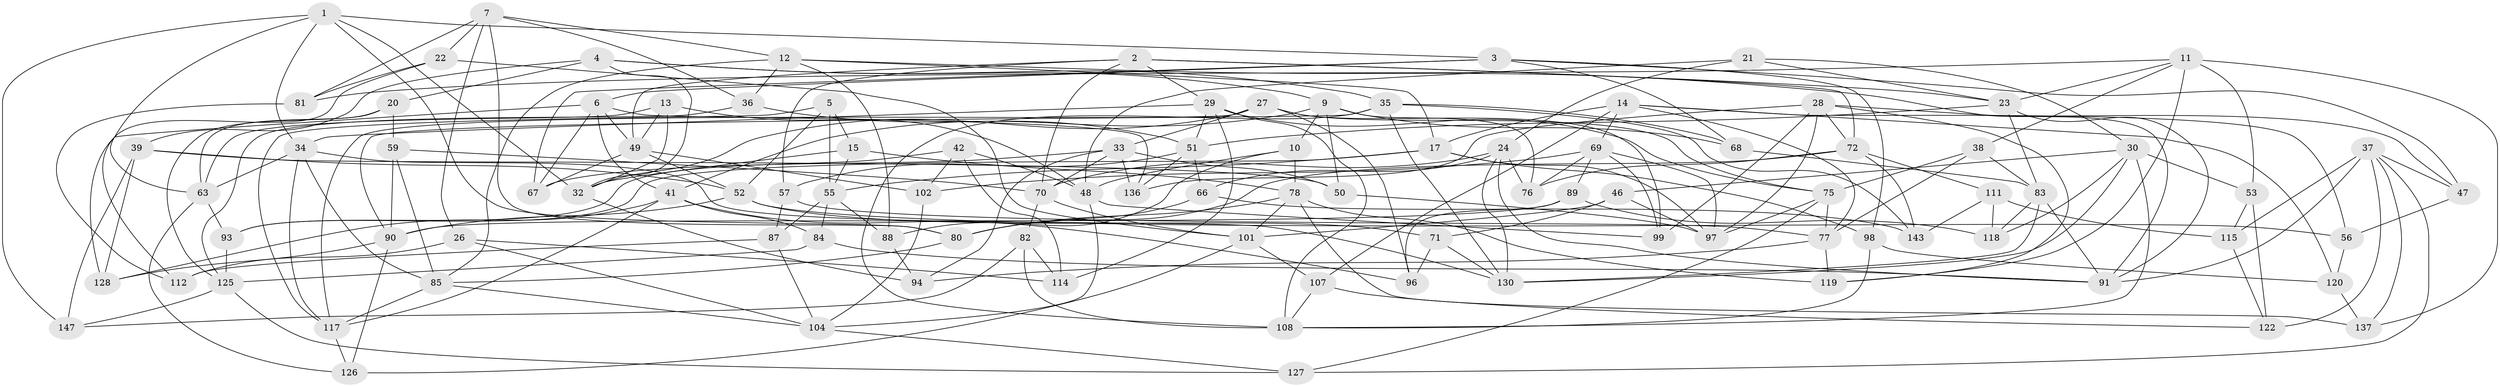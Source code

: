 // original degree distribution, {4: 1.0}
// Generated by graph-tools (version 1.1) at 2025/42/03/06/25 10:42:16]
// undirected, 99 vertices, 245 edges
graph export_dot {
graph [start="1"]
  node [color=gray90,style=filled];
  1 [super="+8"];
  2 [super="+43"];
  3 [super="+95"];
  4 [super="+19"];
  5;
  6 [super="+45"];
  7 [super="+16"];
  9 [super="+18"];
  10;
  11 [super="+58"];
  12 [super="+100"];
  13;
  14 [super="+25"];
  15;
  17 [super="+54"];
  20;
  21;
  22;
  23 [super="+44"];
  24 [super="+60"];
  26;
  27 [super="+62"];
  28 [super="+79"];
  29 [super="+31"];
  30 [super="+61"];
  32 [super="+141"];
  33 [super="+139"];
  34 [super="+64"];
  35 [super="+40"];
  36;
  37 [super="+86"];
  38;
  39 [super="+124"];
  41 [super="+65"];
  42;
  46;
  47;
  48 [super="+73"];
  49 [super="+110"];
  50;
  51 [super="+109"];
  52 [super="+135"];
  53;
  55 [super="+113"];
  56;
  57;
  59;
  63 [super="+106"];
  66;
  67;
  68;
  69 [super="+133"];
  70 [super="+74"];
  71;
  72 [super="+92"];
  75 [super="+121"];
  76;
  77 [super="+134"];
  78 [super="+116"];
  80 [super="+142"];
  81;
  82;
  83 [super="+105"];
  84;
  85 [super="+103"];
  87;
  88;
  89;
  90 [super="+145"];
  91 [super="+131"];
  93;
  94;
  96;
  97 [super="+138"];
  98;
  99;
  101 [super="+132"];
  102;
  104 [super="+140"];
  107;
  108 [super="+123"];
  111;
  112;
  114;
  115;
  117 [super="+144"];
  118;
  119;
  120;
  122;
  125 [super="+129"];
  126;
  127;
  128;
  130 [super="+146"];
  136;
  137;
  143;
  147;
  1 -- 3;
  1 -- 147;
  1 -- 80;
  1 -- 32;
  1 -- 34;
  1 -- 63;
  2 -- 57;
  2 -- 49;
  2 -- 29;
  2 -- 72;
  2 -- 70;
  2 -- 23;
  3 -- 67;
  3 -- 6;
  3 -- 98;
  3 -- 68;
  3 -- 47;
  4 -- 9;
  4 -- 32;
  4 -- 20;
  4 -- 39 [weight=2];
  4 -- 35;
  5 -- 55;
  5 -- 117;
  5 -- 15;
  5 -- 52;
  6 -- 136;
  6 -- 67;
  6 -- 128;
  6 -- 41;
  6 -- 49;
  7 -- 22;
  7 -- 36;
  7 -- 81;
  7 -- 26;
  7 -- 12;
  7 -- 80;
  9 -- 50;
  9 -- 76;
  9 -- 10;
  9 -- 68;
  9 -- 41;
  10 -- 88;
  10 -- 78;
  10 -- 48;
  11 -- 53;
  11 -- 119;
  11 -- 23;
  11 -- 81;
  11 -- 137;
  11 -- 38;
  12 -- 88;
  12 -- 36;
  12 -- 91;
  12 -- 17;
  12 -- 85;
  13 -- 49;
  13 -- 32;
  13 -- 48;
  13 -- 63;
  14 -- 120;
  14 -- 77;
  14 -- 107;
  14 -- 56;
  14 -- 17;
  14 -- 69;
  15 -- 78;
  15 -- 55;
  15 -- 32;
  17 -- 93;
  17 -- 98;
  17 -- 97;
  17 -- 55;
  20 -- 63;
  20 -- 59;
  20 -- 125;
  21 -- 23;
  21 -- 24;
  21 -- 30;
  21 -- 48;
  22 -- 81;
  22 -- 112;
  22 -- 101;
  23 -- 83;
  23 -- 91;
  23 -- 51;
  24 -- 66;
  24 -- 130;
  24 -- 91;
  24 -- 76;
  24 -- 70;
  26 -- 112;
  26 -- 114;
  26 -- 104;
  27 -- 75;
  27 -- 99;
  27 -- 33;
  27 -- 32;
  27 -- 96;
  27 -- 117;
  28 -- 119;
  28 -- 136;
  28 -- 72;
  28 -- 99;
  28 -- 47;
  28 -- 97;
  29 -- 51;
  29 -- 34;
  29 -- 75;
  29 -- 114;
  29 -- 108;
  30 -- 53;
  30 -- 130;
  30 -- 118;
  30 -- 46;
  30 -- 108;
  32 -- 94;
  33 -- 50;
  33 -- 136;
  33 -- 70;
  33 -- 67;
  33 -- 94;
  34 -- 130;
  34 -- 85;
  34 -- 117;
  34 -- 63;
  35 -- 68;
  35 -- 130;
  35 -- 90;
  35 -- 143;
  35 -- 108;
  36 -- 125;
  36 -- 51;
  37 -- 122;
  37 -- 47;
  37 -- 137;
  37 -- 91;
  37 -- 115;
  37 -- 127;
  38 -- 83;
  38 -- 77;
  38 -- 75;
  39 -- 50;
  39 -- 128;
  39 -- 147;
  39 -- 52;
  41 -- 96;
  41 -- 84;
  41 -- 128;
  41 -- 117;
  42 -- 114;
  42 -- 93;
  42 -- 48;
  42 -- 102;
  46 -- 101;
  46 -- 71;
  46 -- 97;
  47 -- 56;
  48 -- 104;
  48 -- 99;
  49 -- 67;
  49 -- 102;
  49 -- 52;
  50 -- 97;
  51 -- 57;
  51 -- 66;
  51 -- 136;
  52 -- 56;
  52 -- 90;
  52 -- 71;
  53 -- 115;
  53 -- 122;
  55 -- 87;
  55 -- 88;
  55 -- 84;
  56 -- 120;
  57 -- 87;
  57 -- 77;
  59 -- 90;
  59 -- 70;
  59 -- 85;
  63 -- 93;
  63 -- 126;
  66 -- 80;
  66 -- 143;
  68 -- 83;
  69 -- 89;
  69 -- 102;
  69 -- 97;
  69 -- 99;
  69 -- 76;
  70 -- 82;
  70 -- 101;
  71 -- 130;
  71 -- 96;
  72 -- 143;
  72 -- 76;
  72 -- 111;
  72 -- 80;
  75 -- 127;
  75 -- 97;
  75 -- 77;
  77 -- 119;
  77 -- 94;
  78 -- 137;
  78 -- 119;
  78 -- 101;
  78 -- 80;
  80 -- 85;
  81 -- 112;
  82 -- 114;
  82 -- 147;
  82 -- 108;
  83 -- 118;
  83 -- 130;
  83 -- 91;
  84 -- 125;
  84 -- 91;
  85 -- 104;
  85 -- 117;
  87 -- 112;
  87 -- 104;
  88 -- 94;
  89 -- 118;
  89 -- 96;
  89 -- 90;
  90 -- 126;
  90 -- 128;
  93 -- 125;
  98 -- 120;
  98 -- 108;
  101 -- 107;
  101 -- 126;
  102 -- 104;
  104 -- 127;
  107 -- 122;
  107 -- 108;
  111 -- 143;
  111 -- 115;
  111 -- 118;
  115 -- 122;
  117 -- 126;
  120 -- 137;
  125 -- 147;
  125 -- 127;
}
